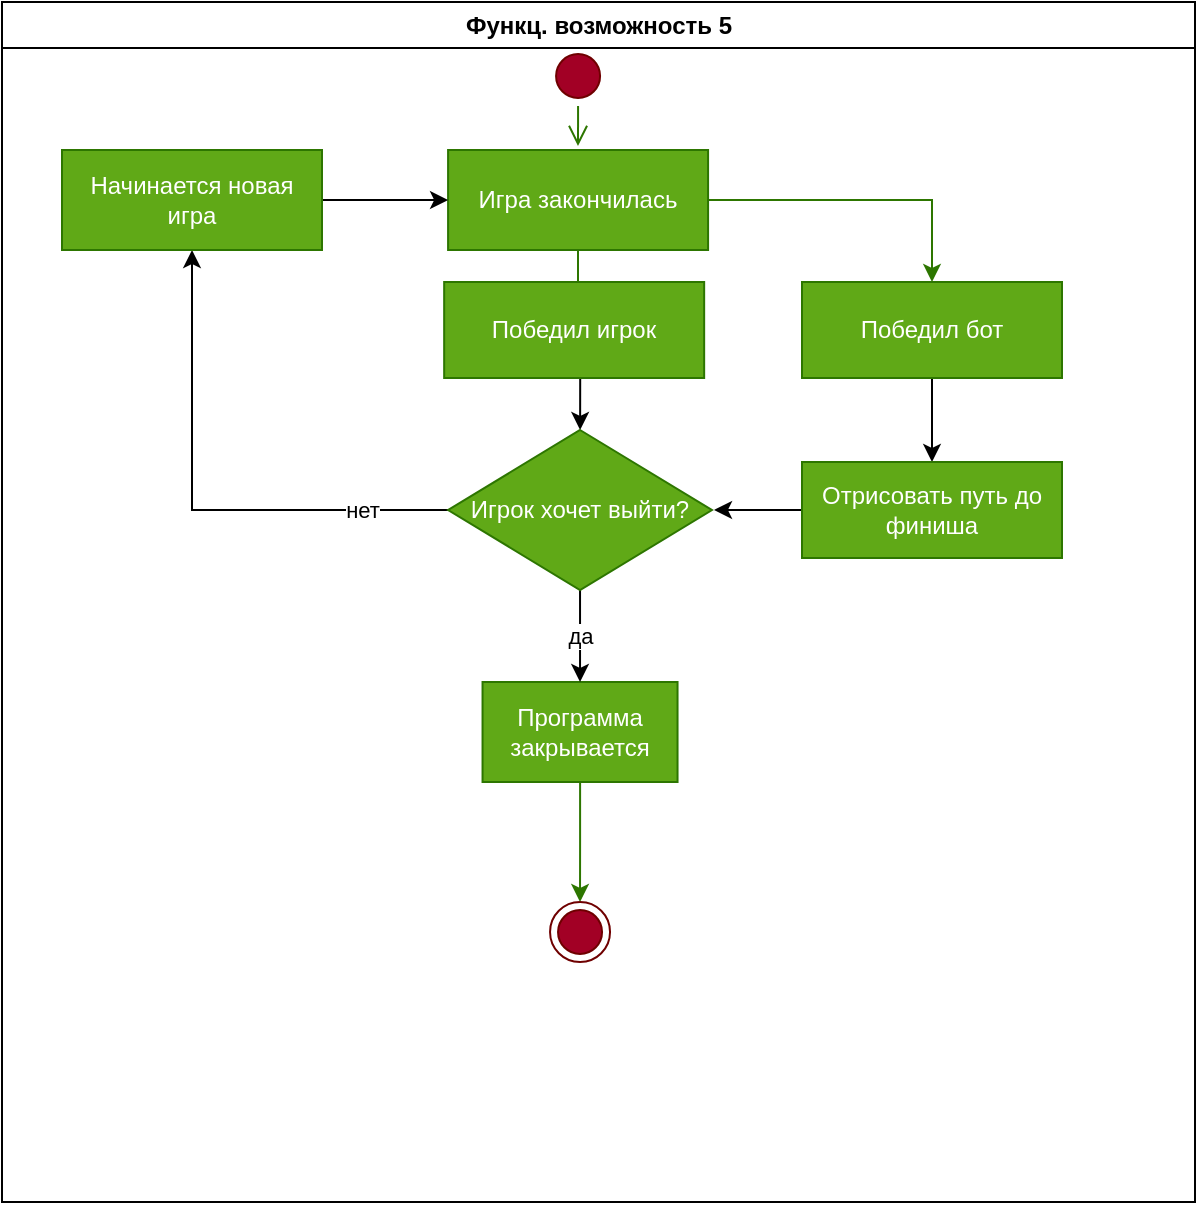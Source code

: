<mxfile version="21.3.6" type="device">
  <diagram name="Page-1" id="gJ2lRHhhBP8KVG8pUBjs">
    <mxGraphModel dx="989" dy="471" grid="1" gridSize="10" guides="1" tooltips="1" connect="1" arrows="1" fold="1" page="1" pageScale="1" pageWidth="850" pageHeight="1100" math="0" shadow="0">
      <root>
        <mxCell id="0" />
        <mxCell id="1" parent="0" />
        <mxCell id="hdEMlbIwHD-RyxGUqy0C-1" value="Функц. возможность 5" style="swimlane;whiteSpace=wrap;" parent="1" vertex="1">
          <mxGeometry x="110" y="30" width="596.5" height="600" as="geometry" />
        </mxCell>
        <mxCell id="hdEMlbIwHD-RyxGUqy0C-2" value="" style="ellipse;shape=startState;fillColor=#a20025;strokeColor=#6F0000;fontColor=#ffffff;whiteSpace=wrap;" parent="hdEMlbIwHD-RyxGUqy0C-1" vertex="1">
          <mxGeometry x="273.04" y="22" width="30" height="30" as="geometry" />
        </mxCell>
        <mxCell id="hdEMlbIwHD-RyxGUqy0C-3" value="" style="edgeStyle=elbowEdgeStyle;elbow=horizontal;verticalAlign=bottom;endArrow=open;endSize=8;strokeColor=#2D7600;endFill=1;rounded=0;fillColor=#60a917;" parent="hdEMlbIwHD-RyxGUqy0C-1" source="hdEMlbIwHD-RyxGUqy0C-2" edge="1">
          <mxGeometry x="251.04" y="-106" as="geometry">
            <mxPoint x="288.04" y="72" as="targetPoint" />
          </mxGeometry>
        </mxCell>
        <mxCell id="hdEMlbIwHD-RyxGUqy0C-4" value="" style="edgeStyle=orthogonalEdgeStyle;rounded=0;orthogonalLoop=1;jettySize=auto;html=1;fillColor=#60a917;strokeColor=#2D7600;fontColor=#050F24;" parent="hdEMlbIwHD-RyxGUqy0C-1" source="hdEMlbIwHD-RyxGUqy0C-5" target="hdEMlbIwHD-RyxGUqy0C-11" edge="1">
          <mxGeometry relative="1" as="geometry" />
        </mxCell>
        <mxCell id="EEImhka8_G_Fq9vyyeGw-2" style="edgeStyle=orthogonalEdgeStyle;rounded=0;orthogonalLoop=1;jettySize=auto;html=1;entryX=0.5;entryY=0;entryDx=0;entryDy=0;fillColor=#60a917;strokeColor=#2D7600;" edge="1" parent="hdEMlbIwHD-RyxGUqy0C-1" source="hdEMlbIwHD-RyxGUqy0C-5" target="EEImhka8_G_Fq9vyyeGw-1">
          <mxGeometry relative="1" as="geometry" />
        </mxCell>
        <mxCell id="hdEMlbIwHD-RyxGUqy0C-5" value="Игра закончилась" style="fillColor=#60a917;strokeColor=#2D7600;fontColor=#ffffff;whiteSpace=wrap;" parent="hdEMlbIwHD-RyxGUqy0C-1" vertex="1">
          <mxGeometry x="223.04" y="74" width="130" height="50" as="geometry" />
        </mxCell>
        <mxCell id="EEImhka8_G_Fq9vyyeGw-6" style="edgeStyle=orthogonalEdgeStyle;rounded=0;orthogonalLoop=1;jettySize=auto;html=1;entryX=0.5;entryY=0;entryDx=0;entryDy=0;" edge="1" parent="hdEMlbIwHD-RyxGUqy0C-1" source="hdEMlbIwHD-RyxGUqy0C-11" target="EEImhka8_G_Fq9vyyeGw-4">
          <mxGeometry relative="1" as="geometry" />
        </mxCell>
        <mxCell id="hdEMlbIwHD-RyxGUqy0C-11" value="Победил бот" style="whiteSpace=wrap;fillColor=#60a917;strokeColor=#2D7600;fontColor=#ffffff;" parent="hdEMlbIwHD-RyxGUqy0C-1" vertex="1">
          <mxGeometry x="400" y="140" width="130" height="48" as="geometry" />
        </mxCell>
        <mxCell id="hdEMlbIwHD-RyxGUqy0C-35" value="" style="edgeStyle=orthogonalEdgeStyle;rounded=0;orthogonalLoop=1;jettySize=auto;html=1;fillColor=#60a917;strokeColor=#2D7600;" parent="hdEMlbIwHD-RyxGUqy0C-1" source="hdEMlbIwHD-RyxGUqy0C-32" target="hdEMlbIwHD-RyxGUqy0C-33" edge="1">
          <mxGeometry relative="1" as="geometry" />
        </mxCell>
        <mxCell id="hdEMlbIwHD-RyxGUqy0C-32" value="Программа закрывается" style="whiteSpace=wrap;fillColor=#60a917;strokeColor=#2D7600;fontColor=#ffffff;" parent="hdEMlbIwHD-RyxGUqy0C-1" vertex="1">
          <mxGeometry x="240.27" y="340" width="97.5" height="50" as="geometry" />
        </mxCell>
        <mxCell id="hdEMlbIwHD-RyxGUqy0C-33" value="" style="ellipse;shape=endState;fillColor=#a20025;strokeColor=#6F0000;fontColor=#ffffff;whiteSpace=wrap;" parent="hdEMlbIwHD-RyxGUqy0C-1" vertex="1">
          <mxGeometry x="274.02" y="450" width="30" height="30" as="geometry" />
        </mxCell>
        <mxCell id="EEImhka8_G_Fq9vyyeGw-8" style="edgeStyle=orthogonalEdgeStyle;rounded=0;orthogonalLoop=1;jettySize=auto;html=1;entryX=0.5;entryY=0;entryDx=0;entryDy=0;" edge="1" parent="hdEMlbIwHD-RyxGUqy0C-1">
          <mxGeometry relative="1" as="geometry">
            <mxPoint x="288.095" y="188" as="sourcePoint" />
            <mxPoint x="289.06" y="214" as="targetPoint" />
          </mxGeometry>
        </mxCell>
        <mxCell id="EEImhka8_G_Fq9vyyeGw-1" value="Победил игрок" style="whiteSpace=wrap;fillColor=#60a917;strokeColor=#2D7600;fontColor=#ffffff;" vertex="1" parent="hdEMlbIwHD-RyxGUqy0C-1">
          <mxGeometry x="221.08" y="140" width="130" height="48" as="geometry" />
        </mxCell>
        <mxCell id="EEImhka8_G_Fq9vyyeGw-9" style="edgeStyle=orthogonalEdgeStyle;rounded=0;orthogonalLoop=1;jettySize=auto;html=1;entryX=1;entryY=0.5;entryDx=0;entryDy=0;" edge="1" parent="hdEMlbIwHD-RyxGUqy0C-1">
          <mxGeometry relative="1" as="geometry">
            <mxPoint x="401" y="254" as="sourcePoint" />
            <mxPoint x="356" y="254" as="targetPoint" />
          </mxGeometry>
        </mxCell>
        <mxCell id="EEImhka8_G_Fq9vyyeGw-4" value="Отрисовать путь до финиша" style="whiteSpace=wrap;fillColor=#60a917;strokeColor=#2D7600;fontColor=#ffffff;" vertex="1" parent="hdEMlbIwHD-RyxGUqy0C-1">
          <mxGeometry x="400.0" y="230" width="130" height="48" as="geometry" />
        </mxCell>
        <mxCell id="EEImhka8_G_Fq9vyyeGw-12" value="да" style="edgeStyle=orthogonalEdgeStyle;rounded=0;orthogonalLoop=1;jettySize=auto;html=1;entryX=0.5;entryY=0;entryDx=0;entryDy=0;" edge="1" parent="hdEMlbIwHD-RyxGUqy0C-1" source="EEImhka8_G_Fq9vyyeGw-7" target="hdEMlbIwHD-RyxGUqy0C-32">
          <mxGeometry relative="1" as="geometry" />
        </mxCell>
        <mxCell id="EEImhka8_G_Fq9vyyeGw-18" value="нет" style="edgeStyle=orthogonalEdgeStyle;rounded=0;orthogonalLoop=1;jettySize=auto;html=1;entryX=0.5;entryY=1;entryDx=0;entryDy=0;" edge="1" parent="hdEMlbIwHD-RyxGUqy0C-1" source="EEImhka8_G_Fq9vyyeGw-7" target="EEImhka8_G_Fq9vyyeGw-13">
          <mxGeometry x="-0.666" relative="1" as="geometry">
            <mxPoint as="offset" />
          </mxGeometry>
        </mxCell>
        <mxCell id="EEImhka8_G_Fq9vyyeGw-7" value="Игрок хочет выйти?" style="rhombus;whiteSpace=wrap;html=1;fillColor=#60a917;fontColor=#ffffff;strokeColor=#2D7600;" vertex="1" parent="hdEMlbIwHD-RyxGUqy0C-1">
          <mxGeometry x="223.04" y="214" width="131.96" height="80" as="geometry" />
        </mxCell>
        <mxCell id="EEImhka8_G_Fq9vyyeGw-19" style="edgeStyle=orthogonalEdgeStyle;rounded=0;orthogonalLoop=1;jettySize=auto;html=1;entryX=0;entryY=0.5;entryDx=0;entryDy=0;" edge="1" parent="hdEMlbIwHD-RyxGUqy0C-1" source="EEImhka8_G_Fq9vyyeGw-13" target="hdEMlbIwHD-RyxGUqy0C-5">
          <mxGeometry relative="1" as="geometry" />
        </mxCell>
        <mxCell id="EEImhka8_G_Fq9vyyeGw-13" value="Начинается новая игра" style="fillColor=#60a917;strokeColor=#2D7600;fontColor=#ffffff;whiteSpace=wrap;" vertex="1" parent="hdEMlbIwHD-RyxGUqy0C-1">
          <mxGeometry x="30.0" y="74" width="130" height="50" as="geometry" />
        </mxCell>
      </root>
    </mxGraphModel>
  </diagram>
</mxfile>
